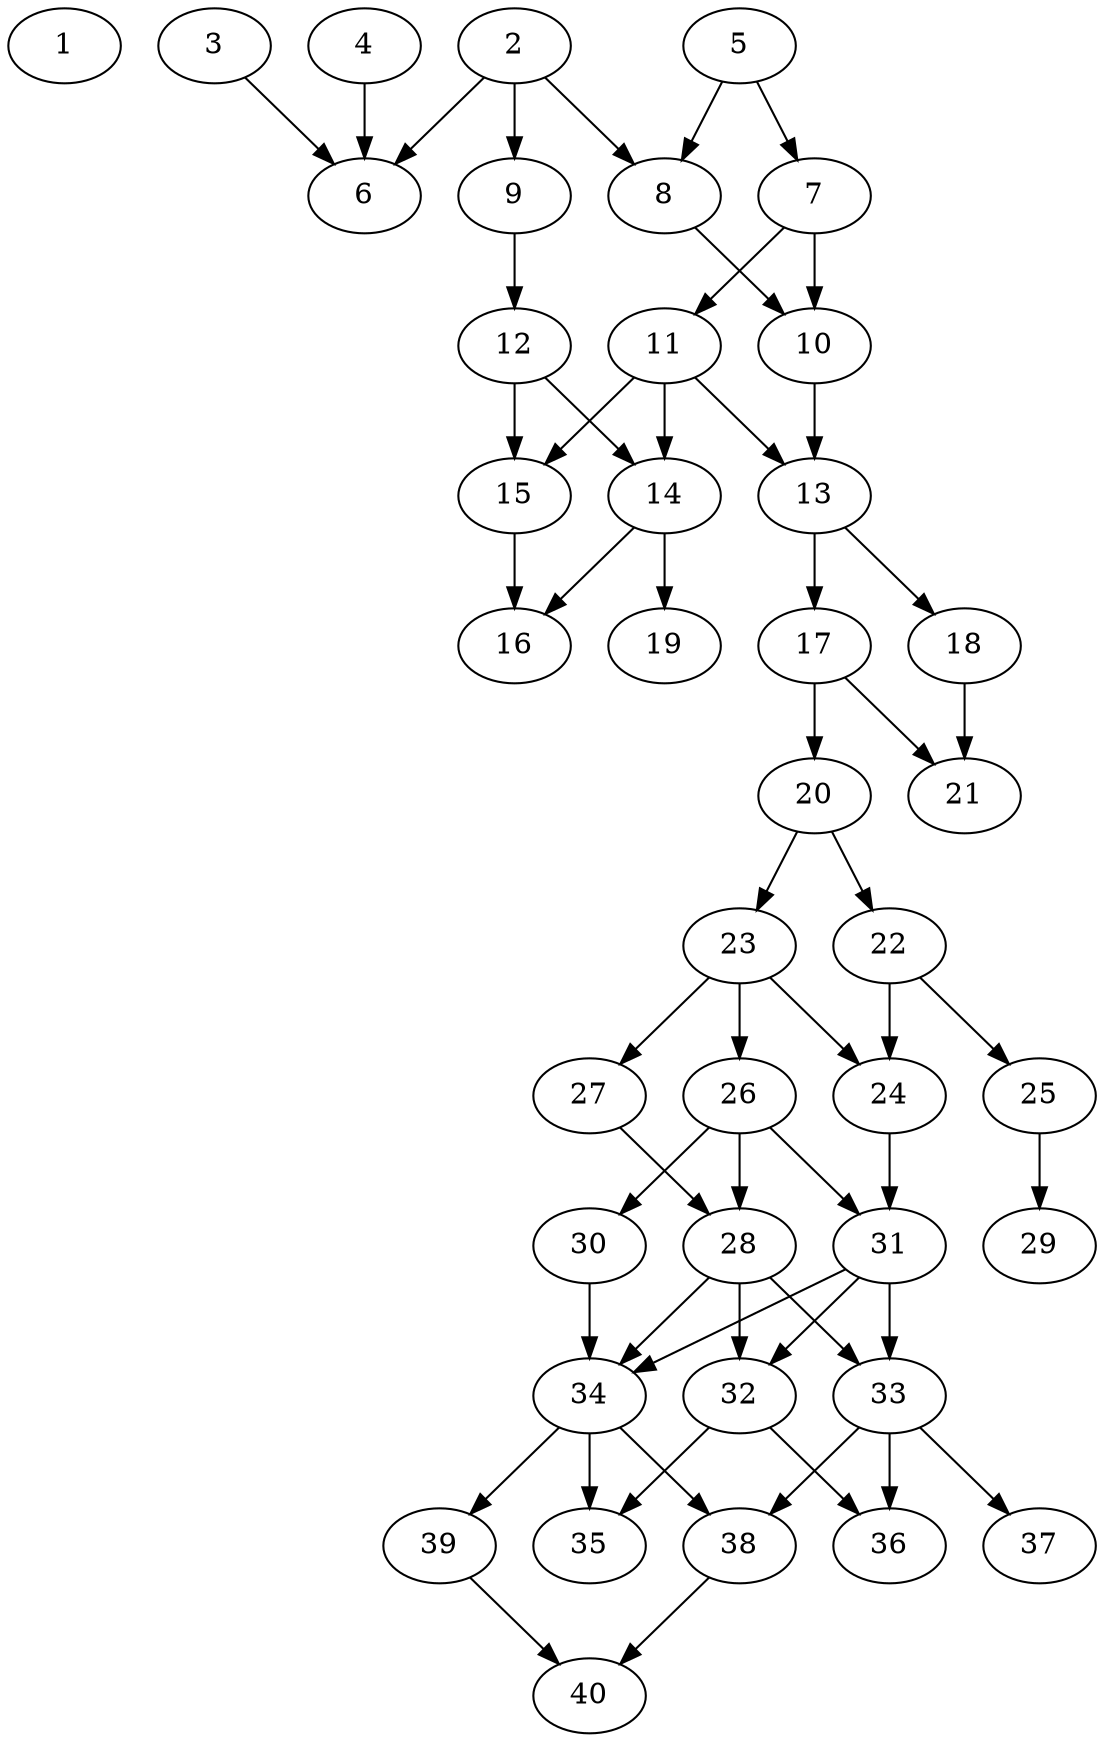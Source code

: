 // DAG automatically generated by daggen at Tue Aug  6 16:28:35 2019
// ./daggen --dot -n 40 --ccr 0.4 --fat 0.4 --regular 0.5 --density 0.6 --mindata 5242880 --maxdata 52428800 
digraph G {
  1 [size="51056640", alpha="0.10", expect_size="20422656"] 
  2 [size="96842240", alpha="0.07", expect_size="38736896"] 
  2 -> 6 [size ="38736896"]
  2 -> 8 [size ="38736896"]
  2 -> 9 [size ="38736896"]
  3 [size="110955520", alpha="0.14", expect_size="44382208"] 
  3 -> 6 [size ="44382208"]
  4 [size="26659840", alpha="0.13", expect_size="10663936"] 
  4 -> 6 [size ="10663936"]
  5 [size="80993280", alpha="0.10", expect_size="32397312"] 
  5 -> 7 [size ="32397312"]
  5 -> 8 [size ="32397312"]
  6 [size="57361920", alpha="0.12", expect_size="22944768"] 
  7 [size="122483200", alpha="0.05", expect_size="48993280"] 
  7 -> 10 [size ="48993280"]
  7 -> 11 [size ="48993280"]
  8 [size="52101120", alpha="0.20", expect_size="20840448"] 
  8 -> 10 [size ="20840448"]
  9 [size="69283840", alpha="0.13", expect_size="27713536"] 
  9 -> 12 [size ="27713536"]
  10 [size="28618240", alpha="0.11", expect_size="11447296"] 
  10 -> 13 [size ="11447296"]
  11 [size="47040000", alpha="0.08", expect_size="18816000"] 
  11 -> 13 [size ="18816000"]
  11 -> 14 [size ="18816000"]
  11 -> 15 [size ="18816000"]
  12 [size="105996800", alpha="0.10", expect_size="42398720"] 
  12 -> 14 [size ="42398720"]
  12 -> 15 [size ="42398720"]
  13 [size="29025280", alpha="0.18", expect_size="11610112"] 
  13 -> 17 [size ="11610112"]
  13 -> 18 [size ="11610112"]
  14 [size="113515520", alpha="0.20", expect_size="45406208"] 
  14 -> 16 [size ="45406208"]
  14 -> 19 [size ="45406208"]
  15 [size="74188800", alpha="0.17", expect_size="29675520"] 
  15 -> 16 [size ="29675520"]
  16 [size="17725440", alpha="0.19", expect_size="7090176"] 
  17 [size="88215040", alpha="0.17", expect_size="35286016"] 
  17 -> 20 [size ="35286016"]
  17 -> 21 [size ="35286016"]
  18 [size="117263360", alpha="0.05", expect_size="46905344"] 
  18 -> 21 [size ="46905344"]
  19 [size="116769280", alpha="0.13", expect_size="46707712"] 
  20 [size="76426240", alpha="0.11", expect_size="30570496"] 
  20 -> 22 [size ="30570496"]
  20 -> 23 [size ="30570496"]
  21 [size="24460800", alpha="0.15", expect_size="9784320"] 
  22 [size="73930240", alpha="0.14", expect_size="29572096"] 
  22 -> 24 [size ="29572096"]
  22 -> 25 [size ="29572096"]
  23 [size="130383360", alpha="0.09", expect_size="52153344"] 
  23 -> 24 [size ="52153344"]
  23 -> 26 [size ="52153344"]
  23 -> 27 [size ="52153344"]
  24 [size="118018560", alpha="0.06", expect_size="47207424"] 
  24 -> 31 [size ="47207424"]
  25 [size="117194240", alpha="0.15", expect_size="46877696"] 
  25 -> 29 [size ="46877696"]
  26 [size="101506560", alpha="0.11", expect_size="40602624"] 
  26 -> 28 [size ="40602624"]
  26 -> 30 [size ="40602624"]
  26 -> 31 [size ="40602624"]
  27 [size="95915520", alpha="0.06", expect_size="38366208"] 
  27 -> 28 [size ="38366208"]
  28 [size="79001600", alpha="0.08", expect_size="31600640"] 
  28 -> 32 [size ="31600640"]
  28 -> 33 [size ="31600640"]
  28 -> 34 [size ="31600640"]
  29 [size="108976640", alpha="0.19", expect_size="43590656"] 
  30 [size="70328320", alpha="0.12", expect_size="28131328"] 
  30 -> 34 [size ="28131328"]
  31 [size="18693120", alpha="0.12", expect_size="7477248"] 
  31 -> 32 [size ="7477248"]
  31 -> 33 [size ="7477248"]
  31 -> 34 [size ="7477248"]
  32 [size="109985280", alpha="0.07", expect_size="43994112"] 
  32 -> 35 [size ="43994112"]
  32 -> 36 [size ="43994112"]
  33 [size="74045440", alpha="0.05", expect_size="29618176"] 
  33 -> 36 [size ="29618176"]
  33 -> 37 [size ="29618176"]
  33 -> 38 [size ="29618176"]
  34 [size="126691840", alpha="0.20", expect_size="50676736"] 
  34 -> 35 [size ="50676736"]
  34 -> 38 [size ="50676736"]
  34 -> 39 [size ="50676736"]
  35 [size="45547520", alpha="0.05", expect_size="18219008"] 
  36 [size="16465920", alpha="0.11", expect_size="6586368"] 
  37 [size="83701760", alpha="0.10", expect_size="33480704"] 
  38 [size="120704000", alpha="0.06", expect_size="48281600"] 
  38 -> 40 [size ="48281600"]
  39 [size="48499200", alpha="0.20", expect_size="19399680"] 
  39 -> 40 [size ="19399680"]
  40 [size="41231360", alpha="0.05", expect_size="16492544"] 
}
